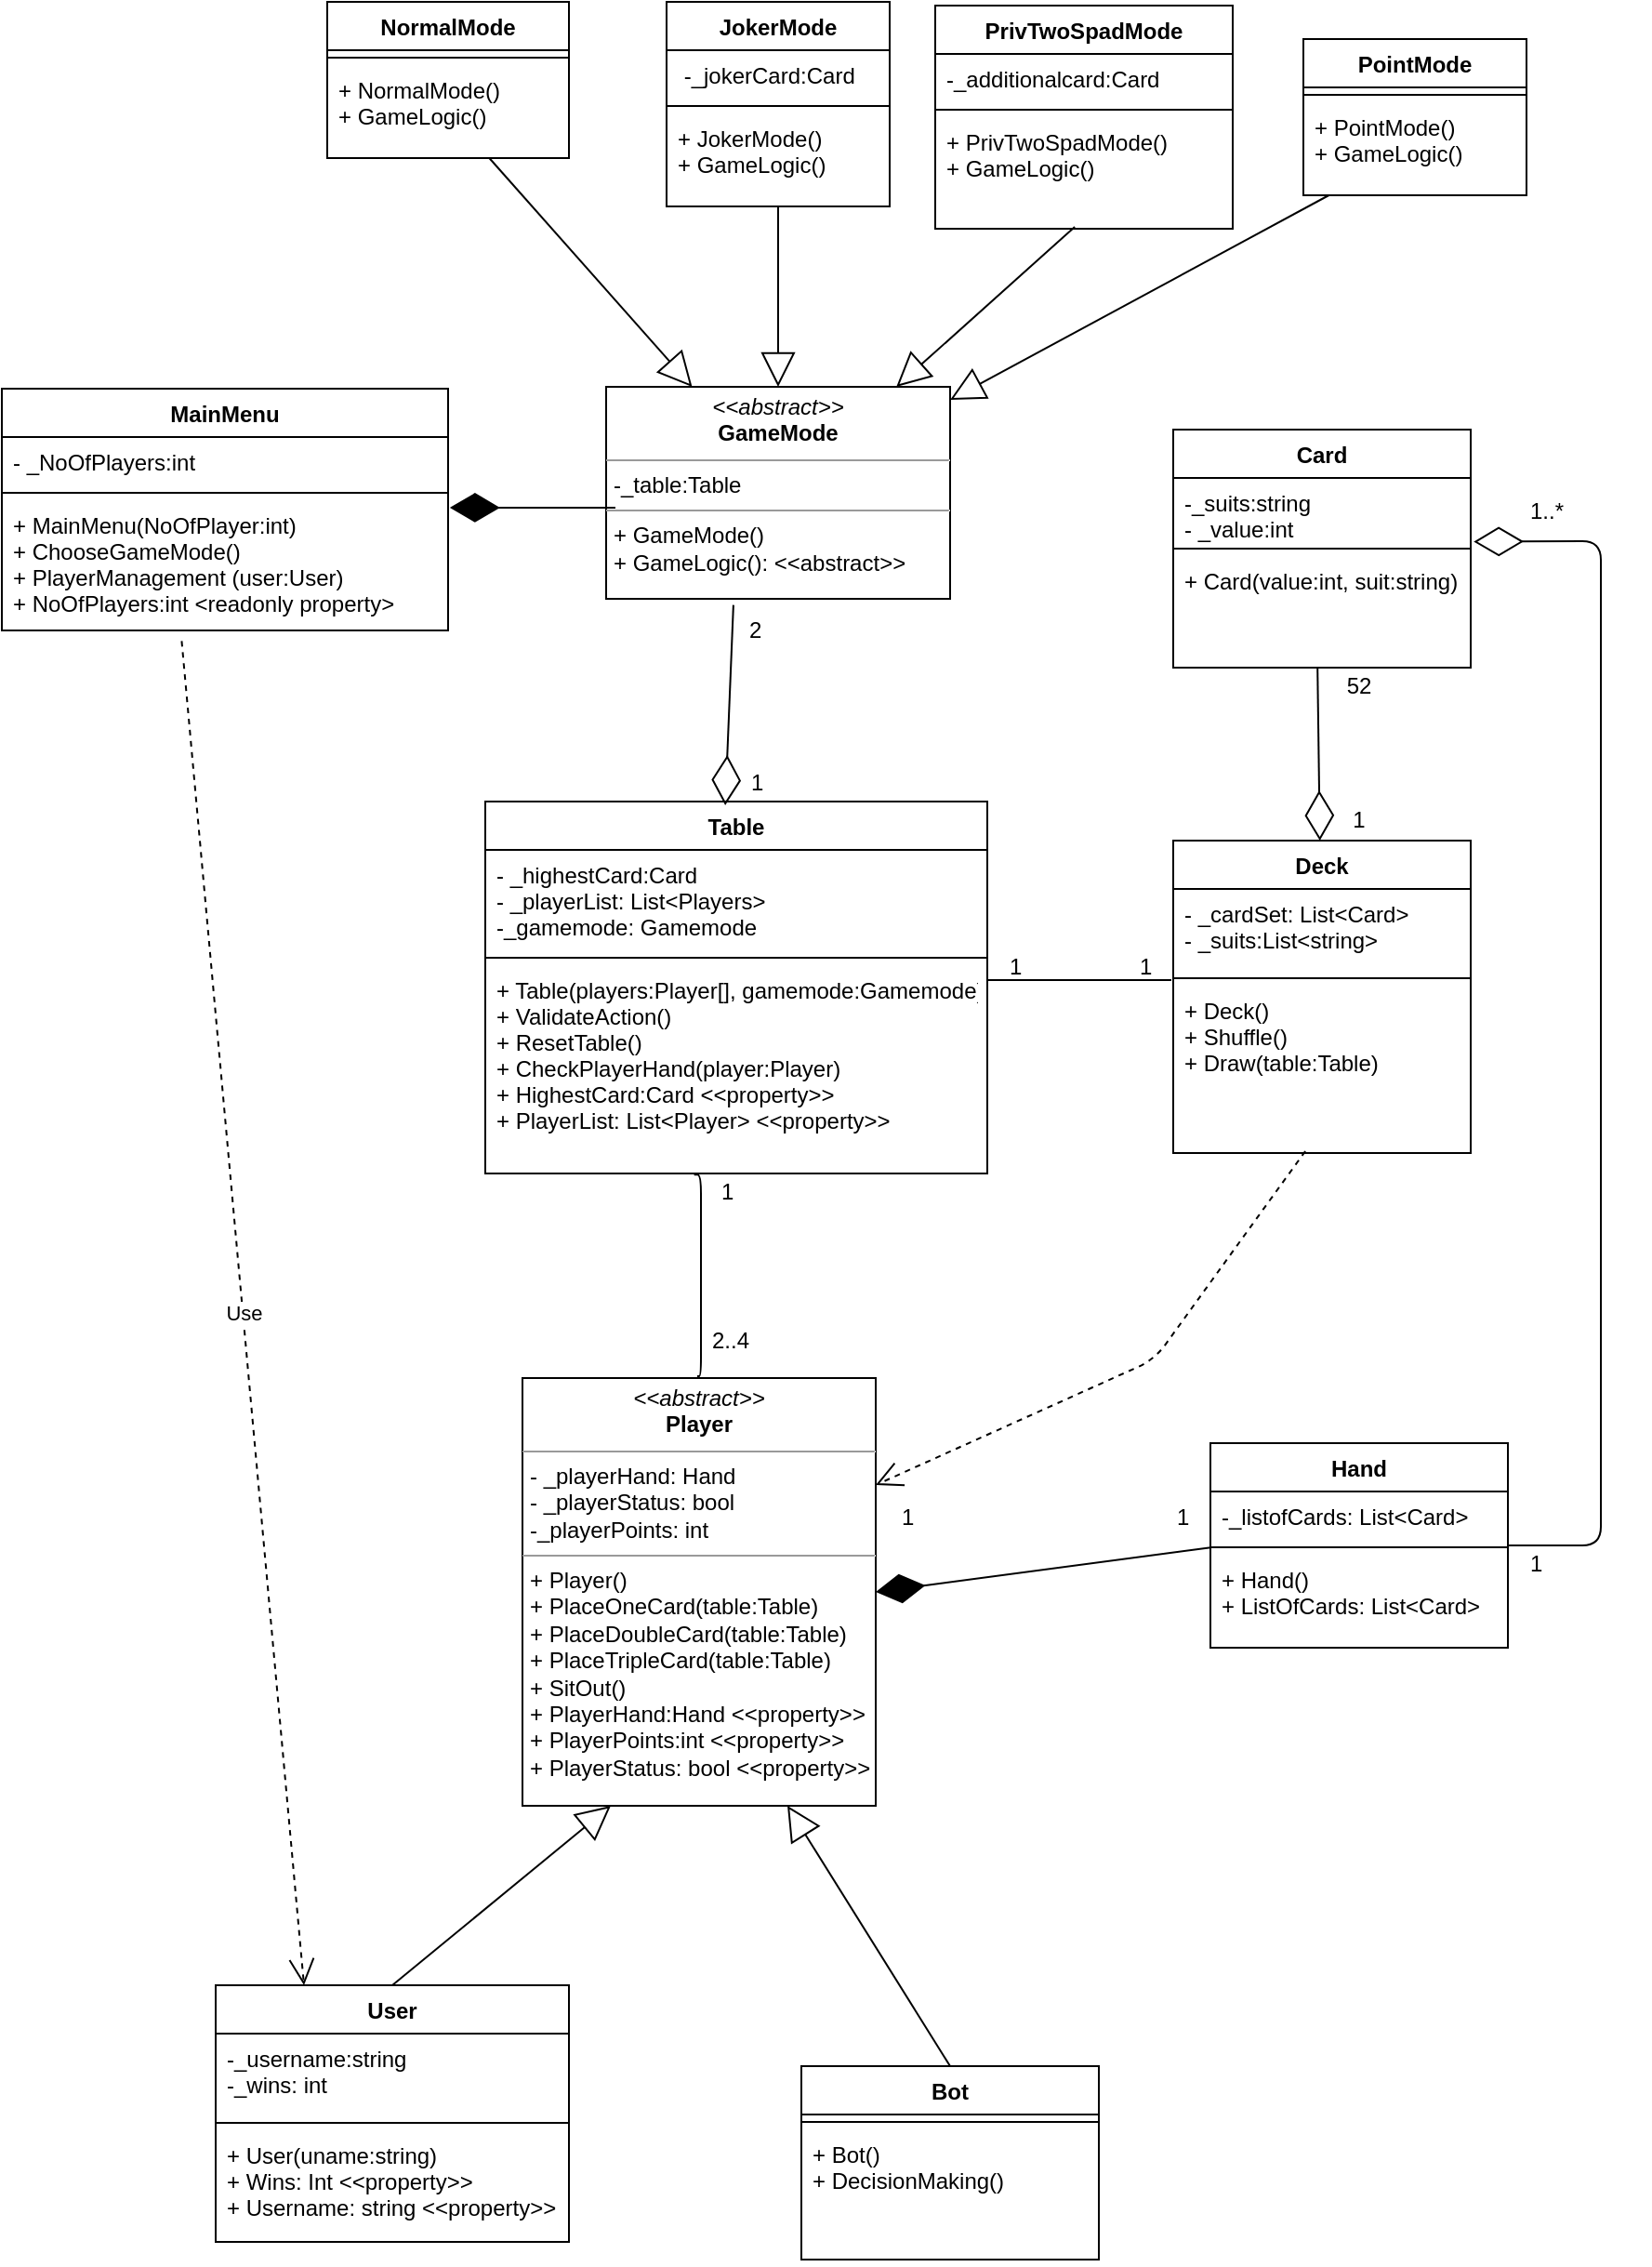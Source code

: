 <mxfile version="12.2.3" type="github" pages="1">
  <diagram id="AUOvVh1_00nn_1LIGHaV" name="Page-1">
    <mxGraphModel dx="3525" dy="1890" grid="1" gridSize="10" guides="1" tooltips="1" connect="1" arrows="1" fold="1" page="1" pageScale="1" pageWidth="1100" pageHeight="850" math="0" shadow="0">
      <root>
        <mxCell id="0"/>
        <mxCell id="1" parent="0"/>
        <mxCell id="rCFci73cA3xN7o4rIOeo-2" value="MainMenu" style="swimlane;fontStyle=1;align=center;verticalAlign=top;childLayout=stackLayout;horizontal=1;startSize=26;horizontalStack=0;resizeParent=1;resizeParentMax=0;resizeLast=0;collapsible=1;marginBottom=0;" parent="1" vertex="1">
          <mxGeometry x="20" y="278" width="240" height="130" as="geometry"/>
        </mxCell>
        <mxCell id="rCFci73cA3xN7o4rIOeo-3" value="- _NoOfPlayers:int" style="text;strokeColor=none;fillColor=none;align=left;verticalAlign=top;spacingLeft=4;spacingRight=4;overflow=hidden;rotatable=0;points=[[0,0.5],[1,0.5]];portConstraint=eastwest;" parent="rCFci73cA3xN7o4rIOeo-2" vertex="1">
          <mxGeometry y="26" width="240" height="26" as="geometry"/>
        </mxCell>
        <mxCell id="rCFci73cA3xN7o4rIOeo-4" value="" style="line;strokeWidth=1;fillColor=none;align=left;verticalAlign=middle;spacingTop=-1;spacingLeft=3;spacingRight=3;rotatable=0;labelPosition=right;points=[];portConstraint=eastwest;" parent="rCFci73cA3xN7o4rIOeo-2" vertex="1">
          <mxGeometry y="52" width="240" height="8" as="geometry"/>
        </mxCell>
        <mxCell id="rCFci73cA3xN7o4rIOeo-5" value="+ MainMenu(NoOfPlayer:int)&#xa;+ ChooseGameMode()&#xa;+ PlayerManagement (user:User)&#xa;+ NoOfPlayers:int &lt;readonly property&gt;&#xa;" style="text;strokeColor=none;fillColor=none;align=left;verticalAlign=top;spacingLeft=4;spacingRight=4;overflow=hidden;rotatable=0;points=[[0,0.5],[1,0.5]];portConstraint=eastwest;" parent="rCFci73cA3xN7o4rIOeo-2" vertex="1">
          <mxGeometry y="60" width="240" height="70" as="geometry"/>
        </mxCell>
        <mxCell id="rCFci73cA3xN7o4rIOeo-6" value="NormalMode" style="swimlane;fontStyle=1;align=center;verticalAlign=top;childLayout=stackLayout;horizontal=1;startSize=26;horizontalStack=0;resizeParent=1;resizeParentMax=0;resizeLast=0;collapsible=1;marginBottom=0;" parent="1" vertex="1">
          <mxGeometry x="195" y="70" width="130" height="84" as="geometry"/>
        </mxCell>
        <mxCell id="rCFci73cA3xN7o4rIOeo-8" value="" style="line;strokeWidth=1;fillColor=none;align=left;verticalAlign=middle;spacingTop=-1;spacingLeft=3;spacingRight=3;rotatable=0;labelPosition=right;points=[];portConstraint=eastwest;" parent="rCFci73cA3xN7o4rIOeo-6" vertex="1">
          <mxGeometry y="26" width="130" height="8" as="geometry"/>
        </mxCell>
        <mxCell id="rCFci73cA3xN7o4rIOeo-9" value="+ NormalMode()&#xa;+ GameLogic()&#xa;" style="text;strokeColor=none;fillColor=none;align=left;verticalAlign=top;spacingLeft=4;spacingRight=4;overflow=hidden;rotatable=0;points=[[0,0.5],[1,0.5]];portConstraint=eastwest;" parent="rCFci73cA3xN7o4rIOeo-6" vertex="1">
          <mxGeometry y="34" width="130" height="50" as="geometry"/>
        </mxCell>
        <mxCell id="rCFci73cA3xN7o4rIOeo-10" value="JokerMode" style="swimlane;fontStyle=1;align=center;verticalAlign=top;childLayout=stackLayout;horizontal=1;startSize=26;horizontalStack=0;resizeParent=1;resizeParentMax=0;resizeLast=0;collapsible=1;marginBottom=0;" parent="1" vertex="1">
          <mxGeometry x="377.5" y="70" width="120" height="110" as="geometry"/>
        </mxCell>
        <mxCell id="rCFci73cA3xN7o4rIOeo-11" value=" -_jokerCard:Card" style="text;strokeColor=none;fillColor=none;align=left;verticalAlign=top;spacingLeft=4;spacingRight=4;overflow=hidden;rotatable=0;points=[[0,0.5],[1,0.5]];portConstraint=eastwest;" parent="rCFci73cA3xN7o4rIOeo-10" vertex="1">
          <mxGeometry y="26" width="120" height="26" as="geometry"/>
        </mxCell>
        <mxCell id="rCFci73cA3xN7o4rIOeo-12" value="" style="line;strokeWidth=1;fillColor=none;align=left;verticalAlign=middle;spacingTop=-1;spacingLeft=3;spacingRight=3;rotatable=0;labelPosition=right;points=[];portConstraint=eastwest;" parent="rCFci73cA3xN7o4rIOeo-10" vertex="1">
          <mxGeometry y="52" width="120" height="8" as="geometry"/>
        </mxCell>
        <mxCell id="rCFci73cA3xN7o4rIOeo-13" value="+ JokerMode()&#xa;+ GameLogic()&#xa;" style="text;strokeColor=none;fillColor=none;align=left;verticalAlign=top;spacingLeft=4;spacingRight=4;overflow=hidden;rotatable=0;points=[[0,0.5],[1,0.5]];portConstraint=eastwest;" parent="rCFci73cA3xN7o4rIOeo-10" vertex="1">
          <mxGeometry y="60" width="120" height="50" as="geometry"/>
        </mxCell>
        <mxCell id="rCFci73cA3xN7o4rIOeo-18" value="Table" style="swimlane;fontStyle=1;align=center;verticalAlign=top;childLayout=stackLayout;horizontal=1;startSize=26;horizontalStack=0;resizeParent=1;resizeParentMax=0;resizeLast=0;collapsible=1;marginBottom=0;" parent="1" vertex="1">
          <mxGeometry x="280" y="500" width="270" height="200" as="geometry"/>
        </mxCell>
        <mxCell id="rCFci73cA3xN7o4rIOeo-19" value="- _highestCard:Card&#xa;- _playerList: List&lt;Players&gt;&#xa;-_gamemode: Gamemode&#xa;&#xa;" style="text;strokeColor=none;fillColor=none;align=left;verticalAlign=top;spacingLeft=4;spacingRight=4;overflow=hidden;rotatable=0;points=[[0,0.5],[1,0.5]];portConstraint=eastwest;" parent="rCFci73cA3xN7o4rIOeo-18" vertex="1">
          <mxGeometry y="26" width="270" height="54" as="geometry"/>
        </mxCell>
        <mxCell id="rCFci73cA3xN7o4rIOeo-20" value="" style="line;strokeWidth=1;fillColor=none;align=left;verticalAlign=middle;spacingTop=-1;spacingLeft=3;spacingRight=3;rotatable=0;labelPosition=right;points=[];portConstraint=eastwest;" parent="rCFci73cA3xN7o4rIOeo-18" vertex="1">
          <mxGeometry y="80" width="270" height="8" as="geometry"/>
        </mxCell>
        <mxCell id="rCFci73cA3xN7o4rIOeo-21" value="+ Table(players:Player[], gamemode:Gamemode)&#xa;+ ValidateAction()&#xa;+ ResetTable()&#xa;+ CheckPlayerHand(player:Player)&#xa;+ HighestCard:Card &lt;&lt;property&gt;&gt;&#xa;+ PlayerList: List&lt;Player&gt; &lt;&lt;property&gt;&gt;&#xa;" style="text;strokeColor=none;fillColor=none;align=left;verticalAlign=top;spacingLeft=4;spacingRight=4;overflow=hidden;rotatable=0;points=[[0,0.5],[1,0.5]];portConstraint=eastwest;" parent="rCFci73cA3xN7o4rIOeo-18" vertex="1">
          <mxGeometry y="88" width="270" height="112" as="geometry"/>
        </mxCell>
        <mxCell id="rCFci73cA3xN7o4rIOeo-51" value="&lt;p style=&quot;margin: 0px ; margin-top: 4px ; text-align: center&quot;&gt;&lt;i&gt;&amp;lt;&amp;lt;abstract&amp;gt;&amp;gt;&lt;/i&gt;&lt;br&gt;&lt;b&gt;Player&lt;/b&gt;&lt;/p&gt;&lt;hr size=&quot;1&quot;&gt;&lt;p style=&quot;margin: 0px ; margin-left: 4px&quot;&gt;- _playerHand: Hand&lt;/p&gt;&lt;p style=&quot;margin: 0px ; margin-left: 4px&quot;&gt;- _playerStatus: bool&lt;/p&gt;&lt;p style=&quot;margin: 0px ; margin-left: 4px&quot;&gt;-_playerPoints: int&lt;br&gt;&lt;/p&gt;&lt;hr size=&quot;1&quot;&gt;&lt;p style=&quot;margin: 0px ; margin-left: 4px&quot;&gt;+ Player()&lt;br&gt;+ PlaceOneCard(table:Table)&lt;/p&gt;&lt;p style=&quot;margin: 0px ; margin-left: 4px&quot;&gt;+ PlaceDoubleCard(table:Table)&lt;/p&gt;&lt;p style=&quot;margin: 0px ; margin-left: 4px&quot;&gt;+ PlaceTripleCard(table:Table)&lt;/p&gt;&lt;p style=&quot;margin: 0px ; margin-left: 4px&quot;&gt;+ SitOut()&lt;/p&gt;&lt;p style=&quot;margin: 0px ; margin-left: 4px&quot;&gt;+ PlayerHand:Hand &amp;lt;&amp;lt;property&amp;gt;&amp;gt;&lt;/p&gt;&lt;p style=&quot;margin: 0px ; margin-left: 4px&quot;&gt;+ PlayerPoints:int &amp;lt;&amp;lt;property&amp;gt;&amp;gt;&lt;/p&gt;&lt;p style=&quot;margin: 0px ; margin-left: 4px&quot;&gt;+ PlayerStatus: bool &amp;lt;&amp;lt;property&amp;gt;&amp;gt;&lt;br&gt;&lt;/p&gt;" style="verticalAlign=top;align=left;overflow=fill;fontSize=12;fontFamily=Helvetica;html=1;glass=0;" parent="1" vertex="1">
          <mxGeometry x="300" y="810" width="190" height="230" as="geometry"/>
        </mxCell>
        <mxCell id="rCFci73cA3xN7o4rIOeo-52" value="&lt;p style=&quot;margin: 0px ; margin-top: 4px ; text-align: center&quot;&gt;&lt;i&gt;&amp;lt;&amp;lt;abstract&amp;gt;&amp;gt;&lt;/i&gt;&lt;br&gt;&lt;b&gt;GameMode&lt;/b&gt;&lt;/p&gt;&lt;hr size=&quot;1&quot;&gt;&lt;p style=&quot;margin: 0px ; margin-left: 4px&quot;&gt;-_table:Table&lt;br&gt;&lt;/p&gt;&lt;hr size=&quot;1&quot;&gt;&lt;p style=&quot;margin: 0px ; margin-left: 4px&quot;&gt;+ GameMode()&lt;/p&gt;&lt;p style=&quot;margin: 0px ; margin-left: 4px&quot;&gt;+ GameLogic(): &amp;lt;&amp;lt;abstract&amp;gt;&amp;gt;&lt;br&gt;&lt;/p&gt;" style="verticalAlign=top;align=left;overflow=fill;fontSize=12;fontFamily=Helvetica;html=1;glass=0;" parent="1" vertex="1">
          <mxGeometry x="345" y="277" width="185" height="114" as="geometry"/>
        </mxCell>
        <mxCell id="rCFci73cA3xN7o4rIOeo-53" value="Deck" style="swimlane;fontStyle=1;align=center;verticalAlign=top;childLayout=stackLayout;horizontal=1;startSize=26;horizontalStack=0;resizeParent=1;resizeParentMax=0;resizeLast=0;collapsible=1;marginBottom=0;glass=0;fontSize=12;" parent="1" vertex="1">
          <mxGeometry x="650" y="521" width="160" height="168" as="geometry"/>
        </mxCell>
        <mxCell id="rCFci73cA3xN7o4rIOeo-54" value="- _cardSet: List&lt;Card&gt;&#xa;- _suits:List&lt;string&gt;&#xa;" style="text;strokeColor=none;fillColor=none;align=left;verticalAlign=top;spacingLeft=4;spacingRight=4;overflow=hidden;rotatable=0;points=[[0,0.5],[1,0.5]];portConstraint=eastwest;" parent="rCFci73cA3xN7o4rIOeo-53" vertex="1">
          <mxGeometry y="26" width="160" height="44" as="geometry"/>
        </mxCell>
        <mxCell id="rCFci73cA3xN7o4rIOeo-55" value="" style="line;strokeWidth=1;fillColor=none;align=left;verticalAlign=middle;spacingTop=-1;spacingLeft=3;spacingRight=3;rotatable=0;labelPosition=right;points=[];portConstraint=eastwest;" parent="rCFci73cA3xN7o4rIOeo-53" vertex="1">
          <mxGeometry y="70" width="160" height="8" as="geometry"/>
        </mxCell>
        <mxCell id="rCFci73cA3xN7o4rIOeo-56" value="+ Deck()&#xa;+ Shuffle()&#xa;+ Draw(table:Table)&#xa;" style="text;strokeColor=none;fillColor=none;align=left;verticalAlign=top;spacingLeft=4;spacingRight=4;overflow=hidden;rotatable=0;points=[[0,0.5],[1,0.5]];portConstraint=eastwest;" parent="rCFci73cA3xN7o4rIOeo-53" vertex="1">
          <mxGeometry y="78" width="160" height="90" as="geometry"/>
        </mxCell>
        <mxCell id="rCFci73cA3xN7o4rIOeo-57" value="Card" style="swimlane;fontStyle=1;align=center;verticalAlign=top;childLayout=stackLayout;horizontal=1;startSize=26;horizontalStack=0;resizeParent=1;resizeParentMax=0;resizeLast=0;collapsible=1;marginBottom=0;glass=0;fontSize=12;" parent="1" vertex="1">
          <mxGeometry x="650" y="300" width="160" height="128" as="geometry"/>
        </mxCell>
        <mxCell id="rCFci73cA3xN7o4rIOeo-58" value="-_suits:string&#xa;- _value:int&#xa;" style="text;strokeColor=none;fillColor=none;align=left;verticalAlign=top;spacingLeft=4;spacingRight=4;overflow=hidden;rotatable=0;points=[[0,0.5],[1,0.5]];portConstraint=eastwest;" parent="rCFci73cA3xN7o4rIOeo-57" vertex="1">
          <mxGeometry y="26" width="160" height="34" as="geometry"/>
        </mxCell>
        <mxCell id="rCFci73cA3xN7o4rIOeo-59" value="" style="line;strokeWidth=1;fillColor=none;align=left;verticalAlign=middle;spacingTop=-1;spacingLeft=3;spacingRight=3;rotatable=0;labelPosition=right;points=[];portConstraint=eastwest;" parent="rCFci73cA3xN7o4rIOeo-57" vertex="1">
          <mxGeometry y="60" width="160" height="8" as="geometry"/>
        </mxCell>
        <mxCell id="rCFci73cA3xN7o4rIOeo-60" value="+ Card(value:int, suit:string)" style="text;strokeColor=none;fillColor=none;align=left;verticalAlign=top;spacingLeft=4;spacingRight=4;overflow=hidden;rotatable=0;points=[[0,0.5],[1,0.5]];portConstraint=eastwest;" parent="rCFci73cA3xN7o4rIOeo-57" vertex="1">
          <mxGeometry y="68" width="160" height="60" as="geometry"/>
        </mxCell>
        <mxCell id="rCFci73cA3xN7o4rIOeo-66" value="Hand" style="swimlane;fontStyle=1;align=center;verticalAlign=top;childLayout=stackLayout;horizontal=1;startSize=26;horizontalStack=0;resizeParent=1;resizeParentMax=0;resizeLast=0;collapsible=1;marginBottom=0;glass=0;fontSize=12;" parent="1" vertex="1">
          <mxGeometry x="670" y="845" width="160" height="110" as="geometry"/>
        </mxCell>
        <mxCell id="rCFci73cA3xN7o4rIOeo-67" value="-_listofCards: List&lt;Card&gt;" style="text;strokeColor=none;fillColor=none;align=left;verticalAlign=top;spacingLeft=4;spacingRight=4;overflow=hidden;rotatable=0;points=[[0,0.5],[1,0.5]];portConstraint=eastwest;" parent="rCFci73cA3xN7o4rIOeo-66" vertex="1">
          <mxGeometry y="26" width="160" height="26" as="geometry"/>
        </mxCell>
        <mxCell id="rCFci73cA3xN7o4rIOeo-68" value="" style="line;strokeWidth=1;fillColor=none;align=left;verticalAlign=middle;spacingTop=-1;spacingLeft=3;spacingRight=3;rotatable=0;labelPosition=right;points=[];portConstraint=eastwest;" parent="rCFci73cA3xN7o4rIOeo-66" vertex="1">
          <mxGeometry y="52" width="160" height="8" as="geometry"/>
        </mxCell>
        <mxCell id="rCFci73cA3xN7o4rIOeo-69" value="+ Hand()&#xa;+ ListOfCards: List&lt;Card&gt;" style="text;strokeColor=none;fillColor=none;align=left;verticalAlign=top;spacingLeft=4;spacingRight=4;overflow=hidden;rotatable=0;points=[[0,0.5],[1,0.5]];portConstraint=eastwest;" parent="rCFci73cA3xN7o4rIOeo-66" vertex="1">
          <mxGeometry y="60" width="160" height="50" as="geometry"/>
        </mxCell>
        <mxCell id="rCFci73cA3xN7o4rIOeo-91" value="" style="endArrow=block;endSize=16;endFill=0;html=1;fontSize=12;entryX=0.25;entryY=0;entryDx=0;entryDy=0;" parent="1" source="rCFci73cA3xN7o4rIOeo-9" target="rCFci73cA3xN7o4rIOeo-52" edge="1">
          <mxGeometry width="160" relative="1" as="geometry">
            <mxPoint x="140" y="450" as="sourcePoint"/>
            <mxPoint x="300" y="450" as="targetPoint"/>
          </mxGeometry>
        </mxCell>
        <mxCell id="rCFci73cA3xN7o4rIOeo-92" value="" style="endArrow=block;endSize=16;endFill=0;html=1;fontSize=12;exitX=0.5;exitY=1;exitDx=0;exitDy=0;" parent="1" source="rCFci73cA3xN7o4rIOeo-10" target="rCFci73cA3xN7o4rIOeo-52" edge="1">
          <mxGeometry width="160" relative="1" as="geometry">
            <mxPoint x="481.368" y="176.0" as="sourcePoint"/>
            <mxPoint x="519" y="276.5" as="targetPoint"/>
          </mxGeometry>
        </mxCell>
        <mxCell id="rCFci73cA3xN7o4rIOeo-104" value="" style="endArrow=diamondThin;endFill=1;endSize=24;html=1;fontSize=12;entryX=1;entryY=0.5;entryDx=0;entryDy=0;exitX=0.001;exitY=-0.077;exitDx=0;exitDy=0;exitPerimeter=0;" parent="1" source="rCFci73cA3xN7o4rIOeo-69" target="rCFci73cA3xN7o4rIOeo-51" edge="1">
          <mxGeometry width="160" relative="1" as="geometry">
            <mxPoint x="30" y="1010" as="sourcePoint"/>
            <mxPoint x="190" y="1010" as="targetPoint"/>
          </mxGeometry>
        </mxCell>
        <mxCell id="rCFci73cA3xN7o4rIOeo-107" value="" style="endArrow=none;html=1;edgeStyle=orthogonalEdgeStyle;fontSize=12;exitX=0.5;exitY=0;exitDx=0;exitDy=0;entryX=0.416;entryY=1.006;entryDx=0;entryDy=0;entryPerimeter=0;" parent="1" target="rCFci73cA3xN7o4rIOeo-21" edge="1">
          <mxGeometry relative="1" as="geometry">
            <mxPoint x="394" y="809" as="sourcePoint"/>
            <mxPoint x="396" y="710" as="targetPoint"/>
            <Array as="points">
              <mxPoint x="396" y="809"/>
            </Array>
          </mxGeometry>
        </mxCell>
        <mxCell id="rCFci73cA3xN7o4rIOeo-108" value="" style="resizable=0;html=1;align=left;verticalAlign=bottom;labelBackgroundColor=#ffffff;fontSize=10;" parent="rCFci73cA3xN7o4rIOeo-107" connectable="0" vertex="1">
          <mxGeometry x="-1" relative="1" as="geometry"/>
        </mxCell>
        <mxCell id="rCFci73cA3xN7o4rIOeo-109" value="" style="resizable=0;html=1;align=right;verticalAlign=bottom;labelBackgroundColor=#ffffff;fontSize=10;" parent="rCFci73cA3xN7o4rIOeo-107" connectable="0" vertex="1">
          <mxGeometry x="1" relative="1" as="geometry"/>
        </mxCell>
        <mxCell id="rCFci73cA3xN7o4rIOeo-111" value="User" style="swimlane;fontStyle=1;align=center;verticalAlign=top;childLayout=stackLayout;horizontal=1;startSize=26;horizontalStack=0;resizeParent=1;resizeParentMax=0;resizeLast=0;collapsible=1;marginBottom=0;glass=0;fontSize=12;" parent="1" vertex="1">
          <mxGeometry x="135" y="1136.5" width="190" height="138" as="geometry"/>
        </mxCell>
        <mxCell id="rCFci73cA3xN7o4rIOeo-112" value="-_username:string&#xa;-_wins: int&#xa;" style="text;strokeColor=none;fillColor=none;align=left;verticalAlign=top;spacingLeft=4;spacingRight=4;overflow=hidden;rotatable=0;points=[[0,0.5],[1,0.5]];portConstraint=eastwest;" parent="rCFci73cA3xN7o4rIOeo-111" vertex="1">
          <mxGeometry y="26" width="190" height="44" as="geometry"/>
        </mxCell>
        <mxCell id="rCFci73cA3xN7o4rIOeo-113" value="" style="line;strokeWidth=1;fillColor=none;align=left;verticalAlign=middle;spacingTop=-1;spacingLeft=3;spacingRight=3;rotatable=0;labelPosition=right;points=[];portConstraint=eastwest;" parent="rCFci73cA3xN7o4rIOeo-111" vertex="1">
          <mxGeometry y="70" width="190" height="8" as="geometry"/>
        </mxCell>
        <mxCell id="rCFci73cA3xN7o4rIOeo-114" value="+ User(uname:string)&#xa;+ Wins: Int &lt;&lt;property&gt;&gt;&#xa;+ Username: string &lt;&lt;property&gt;&gt;&#xa;&#xa;&#xa;" style="text;strokeColor=none;fillColor=none;align=left;verticalAlign=top;spacingLeft=4;spacingRight=4;overflow=hidden;rotatable=0;points=[[0,0.5],[1,0.5]];portConstraint=eastwest;" parent="rCFci73cA3xN7o4rIOeo-111" vertex="1">
          <mxGeometry y="78" width="190" height="60" as="geometry"/>
        </mxCell>
        <mxCell id="rCFci73cA3xN7o4rIOeo-115" value="Bot" style="swimlane;fontStyle=1;align=center;verticalAlign=top;childLayout=stackLayout;horizontal=1;startSize=26;horizontalStack=0;resizeParent=1;resizeParentMax=0;resizeLast=0;collapsible=1;marginBottom=0;glass=0;fontSize=12;" parent="1" vertex="1">
          <mxGeometry x="450" y="1180" width="160" height="104" as="geometry"/>
        </mxCell>
        <mxCell id="rCFci73cA3xN7o4rIOeo-117" value="" style="line;strokeWidth=1;fillColor=none;align=left;verticalAlign=middle;spacingTop=-1;spacingLeft=3;spacingRight=3;rotatable=0;labelPosition=right;points=[];portConstraint=eastwest;" parent="rCFci73cA3xN7o4rIOeo-115" vertex="1">
          <mxGeometry y="26" width="160" height="8" as="geometry"/>
        </mxCell>
        <mxCell id="rCFci73cA3xN7o4rIOeo-118" value="+ Bot()&#xa;+ DecisionMaking()&#xa;" style="text;strokeColor=none;fillColor=none;align=left;verticalAlign=top;spacingLeft=4;spacingRight=4;overflow=hidden;rotatable=0;points=[[0,0.5],[1,0.5]];portConstraint=eastwest;" parent="rCFci73cA3xN7o4rIOeo-115" vertex="1">
          <mxGeometry y="34" width="160" height="70" as="geometry"/>
        </mxCell>
        <mxCell id="rCFci73cA3xN7o4rIOeo-119" value="" style="endArrow=block;endSize=16;endFill=0;html=1;fontSize=12;entryX=0.25;entryY=1;entryDx=0;entryDy=0;exitX=0.5;exitY=0;exitDx=0;exitDy=0;" parent="1" source="rCFci73cA3xN7o4rIOeo-111" target="rCFci73cA3xN7o4rIOeo-51" edge="1">
          <mxGeometry width="160" relative="1" as="geometry">
            <mxPoint x="30" y="1240" as="sourcePoint"/>
            <mxPoint x="190" y="1240" as="targetPoint"/>
          </mxGeometry>
        </mxCell>
        <mxCell id="rCFci73cA3xN7o4rIOeo-120" value="" style="endArrow=block;endSize=16;endFill=0;html=1;fontSize=12;entryX=0.75;entryY=1;entryDx=0;entryDy=0;exitX=0.5;exitY=0;exitDx=0;exitDy=0;" parent="1" source="rCFci73cA3xN7o4rIOeo-115" target="rCFci73cA3xN7o4rIOeo-51" edge="1">
          <mxGeometry width="160" relative="1" as="geometry">
            <mxPoint x="290" y="1090" as="sourcePoint"/>
            <mxPoint x="357.5" y="1000" as="targetPoint"/>
          </mxGeometry>
        </mxCell>
        <mxCell id="W6F4C9Qx7MIsBT91JTeM-1" value="1" style="text;html=1;strokeColor=none;fillColor=none;align=center;verticalAlign=middle;whiteSpace=wrap;rounded=0;" parent="1" vertex="1">
          <mxGeometry x="730" y="500" width="40" height="20" as="geometry"/>
        </mxCell>
        <mxCell id="W6F4C9Qx7MIsBT91JTeM-2" value="52" style="text;html=1;strokeColor=none;fillColor=none;align=center;verticalAlign=middle;whiteSpace=wrap;rounded=0;" parent="1" vertex="1">
          <mxGeometry x="730" y="428" width="40" height="20" as="geometry"/>
        </mxCell>
        <mxCell id="W6F4C9Qx7MIsBT91JTeM-5" value="1" style="text;html=1;resizable=0;points=[];autosize=1;align=left;verticalAlign=top;spacingTop=-4;" parent="1" vertex="1">
          <mxGeometry x="502" y="875" width="20" height="20" as="geometry"/>
        </mxCell>
        <mxCell id="W6F4C9Qx7MIsBT91JTeM-6" value="1" style="text;html=1;resizable=0;points=[];autosize=1;align=left;verticalAlign=top;spacingTop=-4;" parent="1" vertex="1">
          <mxGeometry x="650" y="875" width="20" height="20" as="geometry"/>
        </mxCell>
        <mxCell id="W6F4C9Qx7MIsBT91JTeM-7" value="2..4" style="text;html=1;resizable=0;points=[];autosize=1;align=left;verticalAlign=top;spacingTop=-4;" parent="1" vertex="1">
          <mxGeometry x="400" y="780" width="40" height="20" as="geometry"/>
        </mxCell>
        <mxCell id="W6F4C9Qx7MIsBT91JTeM-8" value="1" style="text;html=1;resizable=0;points=[];autosize=1;align=left;verticalAlign=top;spacingTop=-4;" parent="1" vertex="1">
          <mxGeometry x="405" y="700" width="20" height="20" as="geometry"/>
        </mxCell>
        <mxCell id="W6F4C9Qx7MIsBT91JTeM-9" value="" style="endArrow=none;html=1;edgeStyle=orthogonalEdgeStyle;" parent="1" edge="1">
          <mxGeometry relative="1" as="geometry">
            <mxPoint x="550" y="596" as="sourcePoint"/>
            <mxPoint x="649" y="596" as="targetPoint"/>
          </mxGeometry>
        </mxCell>
        <mxCell id="W6F4C9Qx7MIsBT91JTeM-10" value="" style="resizable=0;html=1;align=left;verticalAlign=bottom;labelBackgroundColor=#ffffff;fontSize=10;" parent="W6F4C9Qx7MIsBT91JTeM-9" connectable="0" vertex="1">
          <mxGeometry x="-1" relative="1" as="geometry"/>
        </mxCell>
        <mxCell id="W6F4C9Qx7MIsBT91JTeM-11" value="" style="resizable=0;html=1;align=right;verticalAlign=bottom;labelBackgroundColor=#ffffff;fontSize=10;" parent="W6F4C9Qx7MIsBT91JTeM-9" connectable="0" vertex="1">
          <mxGeometry x="1" relative="1" as="geometry"/>
        </mxCell>
        <mxCell id="W6F4C9Qx7MIsBT91JTeM-12" value="1" style="text;html=1;resizable=0;points=[];autosize=1;align=left;verticalAlign=top;spacingTop=-4;" parent="1" vertex="1">
          <mxGeometry x="560" y="579" width="20" height="20" as="geometry"/>
        </mxCell>
        <mxCell id="W6F4C9Qx7MIsBT91JTeM-13" value="1" style="text;html=1;resizable=0;points=[];autosize=1;align=left;verticalAlign=top;spacingTop=-4;" parent="1" vertex="1">
          <mxGeometry x="630" y="579" width="20" height="20" as="geometry"/>
        </mxCell>
        <mxCell id="W6F4C9Qx7MIsBT91JTeM-17" value="" style="endArrow=open;endSize=12;dashed=1;html=1;exitX=0.444;exitY=0.989;exitDx=0;exitDy=0;exitPerimeter=0;entryX=1;entryY=0.25;entryDx=0;entryDy=0;" parent="1" source="rCFci73cA3xN7o4rIOeo-56" target="rCFci73cA3xN7o4rIOeo-51" edge="1">
          <mxGeometry width="160" relative="1" as="geometry">
            <mxPoint x="600" y="760" as="sourcePoint"/>
            <mxPoint x="760" y="760" as="targetPoint"/>
            <Array as="points">
              <mxPoint x="640" y="800"/>
            </Array>
          </mxGeometry>
        </mxCell>
        <mxCell id="W6F4C9Qx7MIsBT91JTeM-18" value="" style="endArrow=diamondThin;endFill=0;endSize=24;html=1;exitX=0.485;exitY=0.994;exitDx=0;exitDy=0;exitPerimeter=0;" parent="1" source="rCFci73cA3xN7o4rIOeo-60" target="rCFci73cA3xN7o4rIOeo-53" edge="1">
          <mxGeometry width="160" relative="1" as="geometry">
            <mxPoint x="810" y="550" as="sourcePoint"/>
            <mxPoint x="970" y="550" as="targetPoint"/>
          </mxGeometry>
        </mxCell>
        <mxCell id="W6F4C9Qx7MIsBT91JTeM-23" value="1" style="text;html=1;resizable=0;points=[];autosize=1;align=left;verticalAlign=top;spacingTop=-4;" parent="1" vertex="1">
          <mxGeometry x="421" y="480" width="20" height="20" as="geometry"/>
        </mxCell>
        <mxCell id="W6F4C9Qx7MIsBT91JTeM-24" value="2" style="text;html=1;resizable=0;points=[];autosize=1;align=left;verticalAlign=top;spacingTop=-4;" parent="1" vertex="1">
          <mxGeometry x="420" y="398" width="20" height="20" as="geometry"/>
        </mxCell>
        <mxCell id="W6F4C9Qx7MIsBT91JTeM-25" value="" style="endArrow=diamondThin;endFill=0;endSize=24;html=1;entryX=0.478;entryY=0.01;entryDx=0;entryDy=0;entryPerimeter=0;exitX=0.37;exitY=1.029;exitDx=0;exitDy=0;exitPerimeter=0;" parent="1" source="rCFci73cA3xN7o4rIOeo-52" target="rCFci73cA3xN7o4rIOeo-18" edge="1">
          <mxGeometry width="160" relative="1" as="geometry">
            <mxPoint x="200" y="447.5" as="sourcePoint"/>
            <mxPoint x="360" y="447.5" as="targetPoint"/>
          </mxGeometry>
        </mxCell>
        <mxCell id="sN7q45Nhm-oCOL_dB22m-9" value="Use" style="endArrow=open;endSize=12;dashed=1;html=1;exitX=0.403;exitY=1.081;exitDx=0;exitDy=0;exitPerimeter=0;entryX=0.25;entryY=0;entryDx=0;entryDy=0;" parent="1" source="rCFci73cA3xN7o4rIOeo-5" target="rCFci73cA3xN7o4rIOeo-111" edge="1">
          <mxGeometry width="160" relative="1" as="geometry">
            <mxPoint y="850" as="sourcePoint"/>
            <mxPoint x="160" y="850" as="targetPoint"/>
          </mxGeometry>
        </mxCell>
        <mxCell id="4G9rTShFLs_4Kd3WX-Xk-1" value="" style="endArrow=diamondThin;endFill=0;endSize=24;html=1;entryX=1.01;entryY=1.008;entryDx=0;entryDy=0;entryPerimeter=0;exitX=1;exitY=0.5;exitDx=0;exitDy=0;" parent="1" source="rCFci73cA3xN7o4rIOeo-66" target="rCFci73cA3xN7o4rIOeo-58" edge="1">
          <mxGeometry width="160" relative="1" as="geometry">
            <mxPoint x="890" y="770" as="sourcePoint"/>
            <mxPoint x="1050" y="770" as="targetPoint"/>
            <Array as="points">
              <mxPoint x="880" y="900"/>
              <mxPoint x="880" y="360"/>
            </Array>
          </mxGeometry>
        </mxCell>
        <mxCell id="4G9rTShFLs_4Kd3WX-Xk-2" value="1..*" style="text;html=1;resizable=0;points=[];autosize=1;align=left;verticalAlign=top;spacingTop=-4;" parent="1" vertex="1">
          <mxGeometry x="840" y="334" width="30" height="20" as="geometry"/>
        </mxCell>
        <mxCell id="4G9rTShFLs_4Kd3WX-Xk-3" value="1" style="text;html=1;resizable=0;points=[];autosize=1;align=left;verticalAlign=top;spacingTop=-4;" parent="1" vertex="1">
          <mxGeometry x="840" y="900" width="20" height="20" as="geometry"/>
        </mxCell>
        <mxCell id="UX7YX4NHVc3jjRYjF6hA-1" value="" style="endArrow=diamondThin;endFill=1;endSize=24;html=1;entryX=1.004;entryY=0.057;entryDx=0;entryDy=0;entryPerimeter=0;exitX=0.027;exitY=0.57;exitDx=0;exitDy=0;exitPerimeter=0;" parent="1" source="rCFci73cA3xN7o4rIOeo-52" target="rCFci73cA3xN7o4rIOeo-5" edge="1">
          <mxGeometry width="160" relative="1" as="geometry">
            <mxPoint x="600" y="230" as="sourcePoint"/>
            <mxPoint x="760" y="230" as="targetPoint"/>
          </mxGeometry>
        </mxCell>
        <mxCell id="IVG5unfkNP86v4w4siAC-5" value="" style="endArrow=block;endSize=16;endFill=0;html=1;exitX=0.469;exitY=0.983;exitDx=0;exitDy=0;exitPerimeter=0;" edge="1" parent="1" source="IVG5unfkNP86v4w4siAC-13" target="rCFci73cA3xN7o4rIOeo-52">
          <mxGeometry width="160" relative="1" as="geometry">
            <mxPoint x="605" y="216" as="sourcePoint"/>
            <mxPoint x="750" y="220" as="targetPoint"/>
          </mxGeometry>
        </mxCell>
        <mxCell id="IVG5unfkNP86v4w4siAC-6" value="PointMode" style="swimlane;fontStyle=1;align=center;verticalAlign=top;childLayout=stackLayout;horizontal=1;startSize=26;horizontalStack=0;resizeParent=1;resizeParentMax=0;resizeLast=0;collapsible=1;marginBottom=0;" vertex="1" parent="1">
          <mxGeometry x="720" y="90" width="120" height="84" as="geometry"/>
        </mxCell>
        <mxCell id="IVG5unfkNP86v4w4siAC-7" value="" style="line;strokeWidth=1;fillColor=none;align=left;verticalAlign=middle;spacingTop=-1;spacingLeft=3;spacingRight=3;rotatable=0;labelPosition=right;points=[];portConstraint=eastwest;" vertex="1" parent="IVG5unfkNP86v4w4siAC-6">
          <mxGeometry y="26" width="120" height="8" as="geometry"/>
        </mxCell>
        <mxCell id="IVG5unfkNP86v4w4siAC-8" value="+ PointMode()&#xa;+ GameLogic()&#xa;" style="text;strokeColor=none;fillColor=none;align=left;verticalAlign=top;spacingLeft=4;spacingRight=4;overflow=hidden;rotatable=0;points=[[0,0.5],[1,0.5]];portConstraint=eastwest;" vertex="1" parent="IVG5unfkNP86v4w4siAC-6">
          <mxGeometry y="34" width="120" height="50" as="geometry"/>
        </mxCell>
        <mxCell id="IVG5unfkNP86v4w4siAC-9" value="" style="endArrow=block;endSize=16;endFill=0;html=1;" edge="1" parent="1" source="IVG5unfkNP86v4w4siAC-8" target="rCFci73cA3xN7o4rIOeo-52">
          <mxGeometry width="160" relative="1" as="geometry">
            <mxPoint x="580" y="260" as="sourcePoint"/>
            <mxPoint x="740" y="260" as="targetPoint"/>
          </mxGeometry>
        </mxCell>
        <mxCell id="IVG5unfkNP86v4w4siAC-10" value="PrivTwoSpadMode" style="swimlane;fontStyle=1;align=center;verticalAlign=top;childLayout=stackLayout;horizontal=1;startSize=26;horizontalStack=0;resizeParent=1;resizeParentMax=0;resizeLast=0;collapsible=1;marginBottom=0;" vertex="1" parent="1">
          <mxGeometry x="522" y="72" width="160" height="120" as="geometry"/>
        </mxCell>
        <mxCell id="IVG5unfkNP86v4w4siAC-11" value="-_additionalcard:Card" style="text;strokeColor=none;fillColor=none;align=left;verticalAlign=top;spacingLeft=4;spacingRight=4;overflow=hidden;rotatable=0;points=[[0,0.5],[1,0.5]];portConstraint=eastwest;" vertex="1" parent="IVG5unfkNP86v4w4siAC-10">
          <mxGeometry y="26" width="160" height="26" as="geometry"/>
        </mxCell>
        <mxCell id="IVG5unfkNP86v4w4siAC-12" value="" style="line;strokeWidth=1;fillColor=none;align=left;verticalAlign=middle;spacingTop=-1;spacingLeft=3;spacingRight=3;rotatable=0;labelPosition=right;points=[];portConstraint=eastwest;" vertex="1" parent="IVG5unfkNP86v4w4siAC-10">
          <mxGeometry y="52" width="160" height="8" as="geometry"/>
        </mxCell>
        <mxCell id="IVG5unfkNP86v4w4siAC-13" value="+ PrivTwoSpadMode()&#xa;+ GameLogic()&#xa;" style="text;strokeColor=none;fillColor=none;align=left;verticalAlign=top;spacingLeft=4;spacingRight=4;overflow=hidden;rotatable=0;points=[[0,0.5],[1,0.5]];portConstraint=eastwest;" vertex="1" parent="IVG5unfkNP86v4w4siAC-10">
          <mxGeometry y="60" width="160" height="60" as="geometry"/>
        </mxCell>
      </root>
    </mxGraphModel>
  </diagram>
</mxfile>
